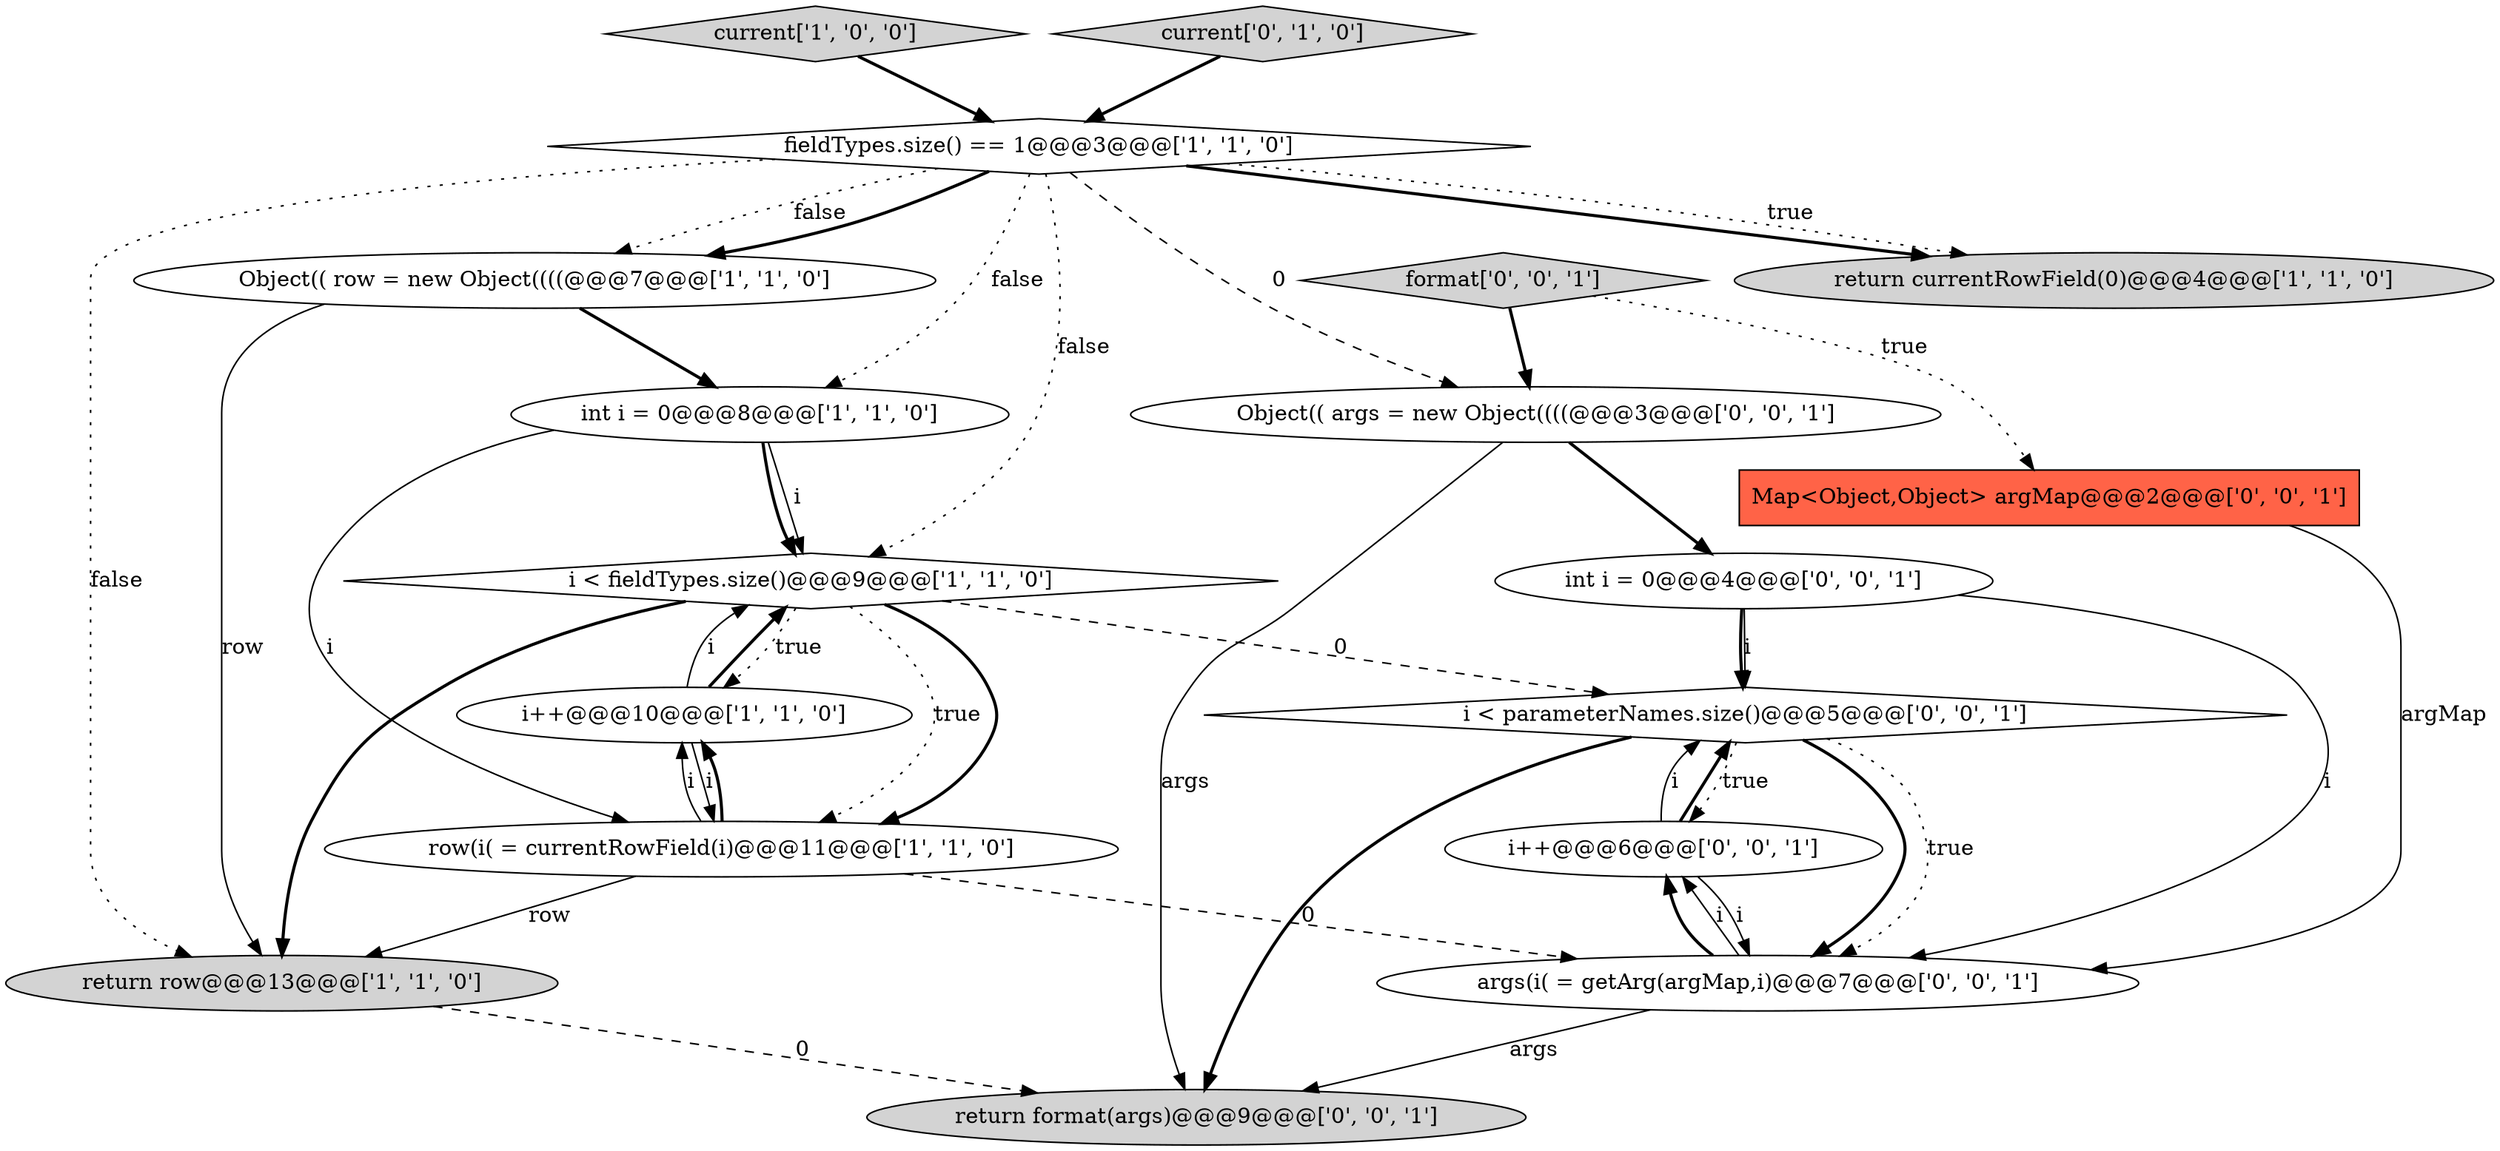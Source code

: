 digraph {
1 [style = filled, label = "int i = 0@@@8@@@['1', '1', '0']", fillcolor = white, shape = ellipse image = "AAA0AAABBB1BBB"];
2 [style = filled, label = "return currentRowField(0)@@@4@@@['1', '1', '0']", fillcolor = lightgray, shape = ellipse image = "AAA0AAABBB1BBB"];
8 [style = filled, label = "current['1', '0', '0']", fillcolor = lightgray, shape = diamond image = "AAA0AAABBB1BBB"];
11 [style = filled, label = "return format(args)@@@9@@@['0', '0', '1']", fillcolor = lightgray, shape = ellipse image = "AAA0AAABBB3BBB"];
14 [style = filled, label = "i++@@@6@@@['0', '0', '1']", fillcolor = white, shape = ellipse image = "AAA0AAABBB3BBB"];
4 [style = filled, label = "return row@@@13@@@['1', '1', '0']", fillcolor = lightgray, shape = ellipse image = "AAA0AAABBB1BBB"];
13 [style = filled, label = "Object(( args = new Object((((@@@3@@@['0', '0', '1']", fillcolor = white, shape = ellipse image = "AAA0AAABBB3BBB"];
16 [style = filled, label = "i < parameterNames.size()@@@5@@@['0', '0', '1']", fillcolor = white, shape = diamond image = "AAA0AAABBB3BBB"];
15 [style = filled, label = "format['0', '0', '1']", fillcolor = lightgray, shape = diamond image = "AAA0AAABBB3BBB"];
0 [style = filled, label = "i++@@@10@@@['1', '1', '0']", fillcolor = white, shape = ellipse image = "AAA0AAABBB1BBB"];
5 [style = filled, label = "i < fieldTypes.size()@@@9@@@['1', '1', '0']", fillcolor = white, shape = diamond image = "AAA0AAABBB1BBB"];
17 [style = filled, label = "Map<Object,Object> argMap@@@2@@@['0', '0', '1']", fillcolor = tomato, shape = box image = "AAA0AAABBB3BBB"];
3 [style = filled, label = "row(i( = currentRowField(i)@@@11@@@['1', '1', '0']", fillcolor = white, shape = ellipse image = "AAA0AAABBB1BBB"];
7 [style = filled, label = "Object(( row = new Object((((@@@7@@@['1', '1', '0']", fillcolor = white, shape = ellipse image = "AAA0AAABBB1BBB"];
10 [style = filled, label = "int i = 0@@@4@@@['0', '0', '1']", fillcolor = white, shape = ellipse image = "AAA0AAABBB3BBB"];
6 [style = filled, label = "fieldTypes.size() == 1@@@3@@@['1', '1', '0']", fillcolor = white, shape = diamond image = "AAA0AAABBB1BBB"];
12 [style = filled, label = "args(i( = getArg(argMap,i)@@@7@@@['0', '0', '1']", fillcolor = white, shape = ellipse image = "AAA0AAABBB3BBB"];
9 [style = filled, label = "current['0', '1', '0']", fillcolor = lightgray, shape = diamond image = "AAA0AAABBB2BBB"];
10->16 [style = bold, label=""];
15->17 [style = dotted, label="true"];
17->12 [style = solid, label="argMap"];
6->1 [style = dotted, label="false"];
5->0 [style = dotted, label="true"];
7->4 [style = solid, label="row"];
10->16 [style = solid, label="i"];
14->16 [style = solid, label="i"];
5->16 [style = dashed, label="0"];
4->11 [style = dashed, label="0"];
12->11 [style = solid, label="args"];
14->16 [style = bold, label=""];
13->11 [style = solid, label="args"];
12->14 [style = bold, label=""];
5->3 [style = dotted, label="true"];
16->14 [style = dotted, label="true"];
6->13 [style = dashed, label="0"];
8->6 [style = bold, label=""];
6->7 [style = dotted, label="false"];
0->3 [style = solid, label="i"];
5->4 [style = bold, label=""];
6->2 [style = bold, label=""];
3->4 [style = solid, label="row"];
9->6 [style = bold, label=""];
16->12 [style = bold, label=""];
6->4 [style = dotted, label="false"];
16->12 [style = dotted, label="true"];
1->3 [style = solid, label="i"];
6->5 [style = dotted, label="false"];
3->0 [style = bold, label=""];
14->12 [style = solid, label="i"];
3->0 [style = solid, label="i"];
15->13 [style = bold, label=""];
5->3 [style = bold, label=""];
7->1 [style = bold, label=""];
0->5 [style = solid, label="i"];
6->2 [style = dotted, label="true"];
6->7 [style = bold, label=""];
0->5 [style = bold, label=""];
13->10 [style = bold, label=""];
3->12 [style = dashed, label="0"];
16->11 [style = bold, label=""];
1->5 [style = solid, label="i"];
10->12 [style = solid, label="i"];
12->14 [style = solid, label="i"];
1->5 [style = bold, label=""];
}

